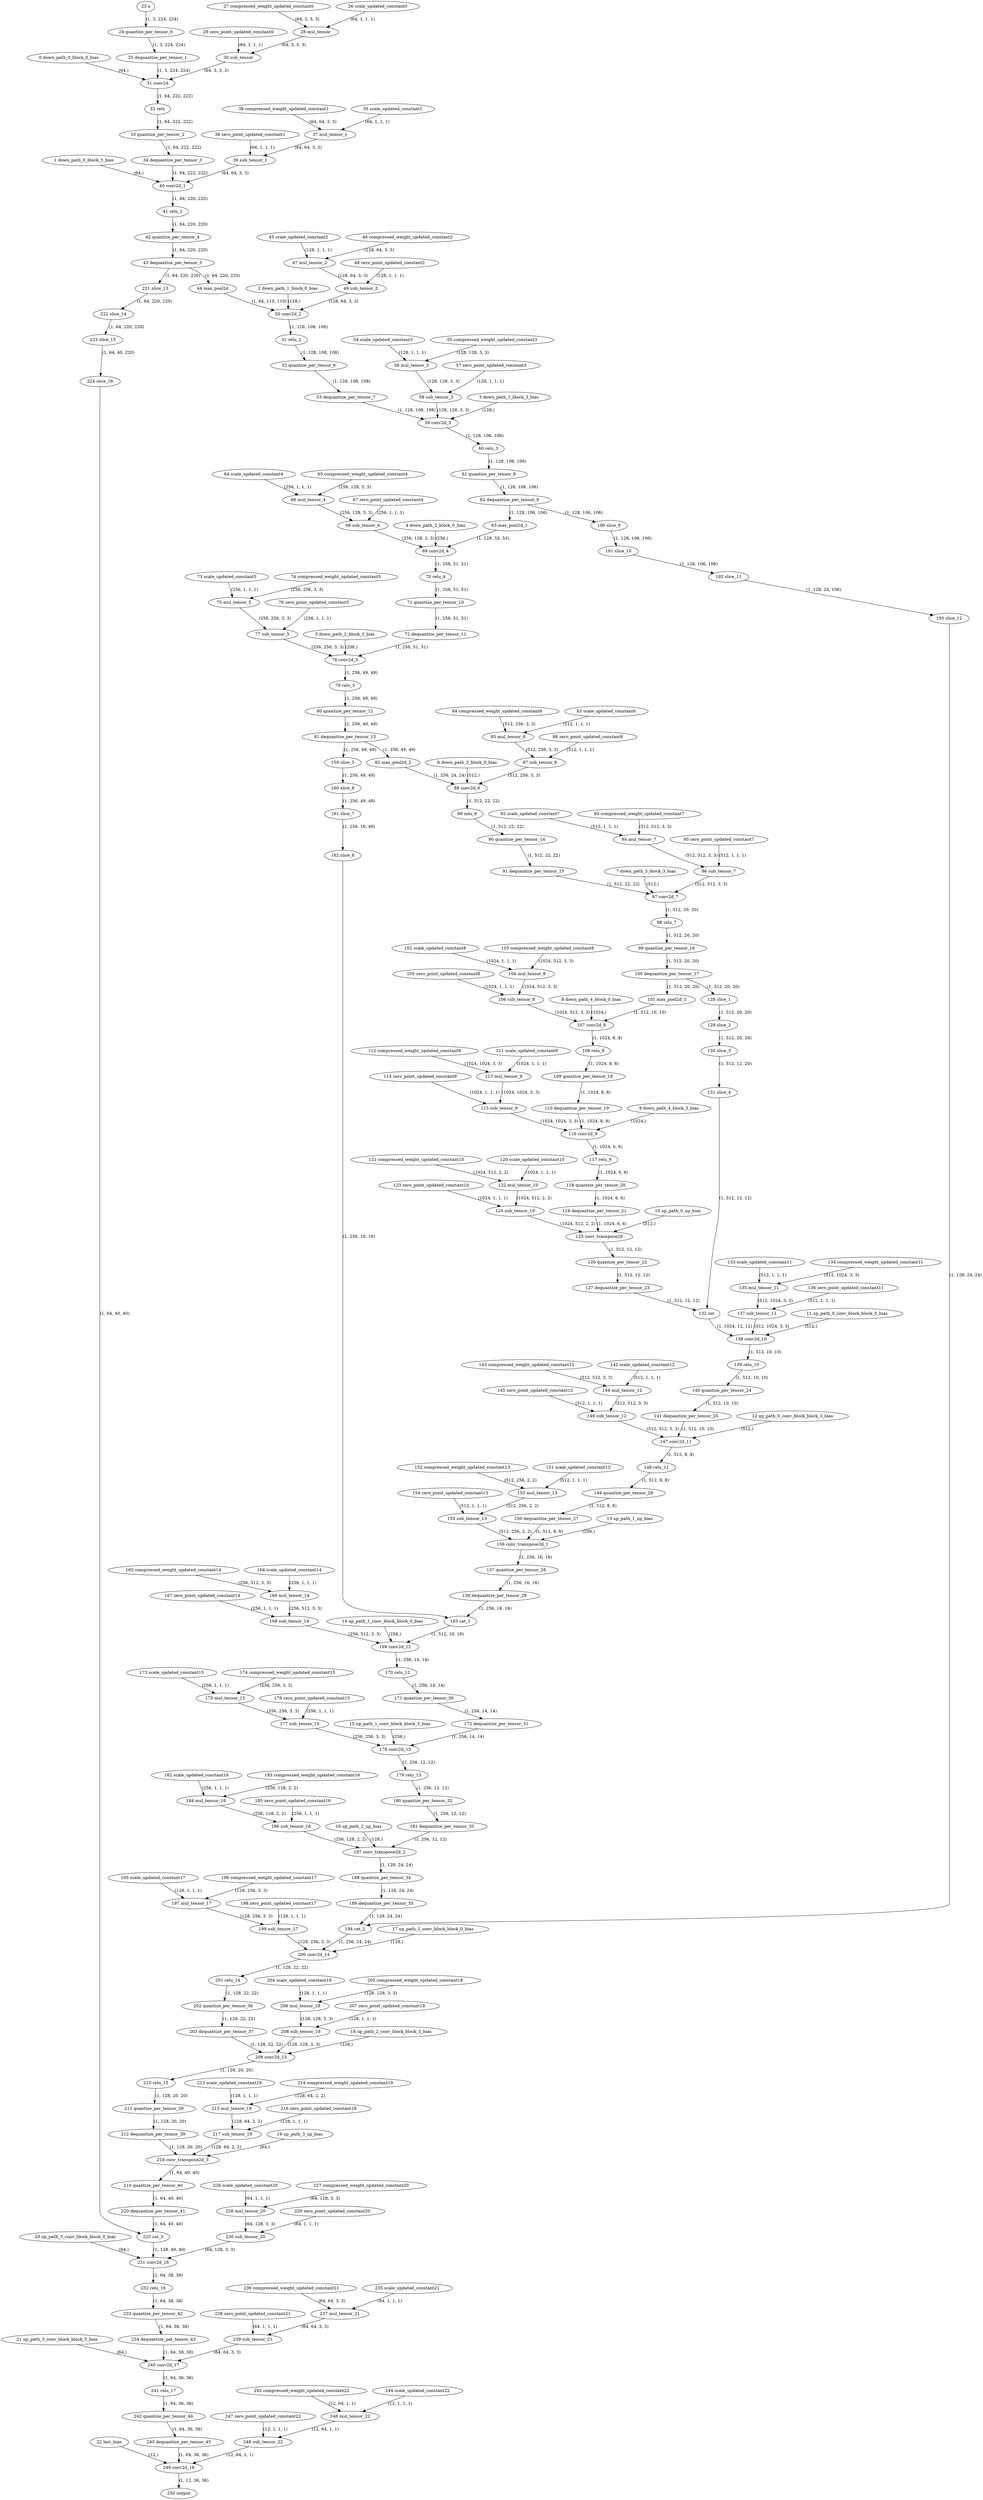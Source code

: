 strict digraph {
"0 down_path_0_block_0_bias" [id=0, type="get_attr"];
"1 down_path_0_block_3_bias" [id=1, type="get_attr"];
"2 down_path_1_block_0_bias" [id=2, type="get_attr"];
"3 down_path_1_block_3_bias" [id=3, type="get_attr"];
"4 down_path_2_block_0_bias" [id=4, type="get_attr"];
"5 down_path_2_block_3_bias" [id=5, type="get_attr"];
"6 down_path_3_block_0_bias" [id=6, type="get_attr"];
"7 down_path_3_block_3_bias" [id=7, type="get_attr"];
"8 down_path_4_block_0_bias" [id=8, type="get_attr"];
"9 down_path_4_block_3_bias" [id=9, type="get_attr"];
"10 up_path_0_up_bias" [id=10, type="get_attr"];
"11 up_path_0_conv_block_block_0_bias" [id=11, type="get_attr"];
"12 up_path_0_conv_block_block_3_bias" [id=12, type="get_attr"];
"13 up_path_1_up_bias" [id=13, type="get_attr"];
"14 up_path_1_conv_block_block_0_bias" [id=14, type="get_attr"];
"15 up_path_1_conv_block_block_3_bias" [id=15, type="get_attr"];
"16 up_path_2_up_bias" [id=16, type="get_attr"];
"17 up_path_2_conv_block_block_0_bias" [id=17, type="get_attr"];
"18 up_path_2_conv_block_block_3_bias" [id=18, type="get_attr"];
"19 up_path_3_up_bias" [id=19, type="get_attr"];
"20 up_path_3_conv_block_block_0_bias" [id=20, type="get_attr"];
"21 up_path_3_conv_block_block_3_bias" [id=21, type="get_attr"];
"22 last_bias" [id=22, type="get_attr"];
"23 x" [id=23, type=input];
"24 quantize_per_tensor_0" [id=24, type="quantize_per_tensor"];
"25 dequantize_per_tensor_1" [id=25, type="dequantize_per_tensor"];
"26 scale_updated_constant0" [id=26, type="get_attr"];
"27 compressed_weight_updated_constant0" [id=27, type="get_attr"];
"28 mul_tensor" [id=28, type=mul];
"29 zero_point_updated_constant0" [id=29, type="get_attr"];
"30 sub_tensor" [id=30, type=sub];
"31 conv2d" [id=31, type=conv2d];
"32 relu" [id=32, type=relu];
"33 quantize_per_tensor_2" [id=33, type="quantize_per_tensor"];
"34 dequantize_per_tensor_3" [id=34, type="dequantize_per_tensor"];
"35 scale_updated_constant1" [id=35, type="get_attr"];
"36 compressed_weight_updated_constant1" [id=36, type="get_attr"];
"37 mul_tensor_1" [id=37, type=mul];
"38 zero_point_updated_constant1" [id=38, type="get_attr"];
"39 sub_tensor_1" [id=39, type=sub];
"40 conv2d_1" [id=40, type=conv2d];
"41 relu_1" [id=41, type=relu];
"42 quantize_per_tensor_4" [id=42, type="quantize_per_tensor"];
"43 dequantize_per_tensor_5" [id=43, type="dequantize_per_tensor"];
"44 max_pool2d" [id=44, type="max_pool2d"];
"45 scale_updated_constant2" [id=45, type="get_attr"];
"46 compressed_weight_updated_constant2" [id=46, type="get_attr"];
"47 mul_tensor_2" [id=47, type=mul];
"48 zero_point_updated_constant2" [id=48, type="get_attr"];
"49 sub_tensor_2" [id=49, type=sub];
"50 conv2d_2" [id=50, type=conv2d];
"51 relu_2" [id=51, type=relu];
"52 quantize_per_tensor_6" [id=52, type="quantize_per_tensor"];
"53 dequantize_per_tensor_7" [id=53, type="dequantize_per_tensor"];
"54 scale_updated_constant3" [id=54, type="get_attr"];
"55 compressed_weight_updated_constant3" [id=55, type="get_attr"];
"56 mul_tensor_3" [id=56, type=mul];
"57 zero_point_updated_constant3" [id=57, type="get_attr"];
"58 sub_tensor_3" [id=58, type=sub];
"59 conv2d_3" [id=59, type=conv2d];
"60 relu_3" [id=60, type=relu];
"61 quantize_per_tensor_8" [id=61, type="quantize_per_tensor"];
"62 dequantize_per_tensor_9" [id=62, type="dequantize_per_tensor"];
"63 max_pool2d_1" [id=63, type="max_pool2d"];
"64 scale_updated_constant4" [id=64, type="get_attr"];
"65 compressed_weight_updated_constant4" [id=65, type="get_attr"];
"66 mul_tensor_4" [id=66, type=mul];
"67 zero_point_updated_constant4" [id=67, type="get_attr"];
"68 sub_tensor_4" [id=68, type=sub];
"69 conv2d_4" [id=69, type=conv2d];
"70 relu_4" [id=70, type=relu];
"71 quantize_per_tensor_10" [id=71, type="quantize_per_tensor"];
"72 dequantize_per_tensor_11" [id=72, type="dequantize_per_tensor"];
"73 scale_updated_constant5" [id=73, type="get_attr"];
"74 compressed_weight_updated_constant5" [id=74, type="get_attr"];
"75 mul_tensor_5" [id=75, type=mul];
"76 zero_point_updated_constant5" [id=76, type="get_attr"];
"77 sub_tensor_5" [id=77, type=sub];
"78 conv2d_5" [id=78, type=conv2d];
"79 relu_5" [id=79, type=relu];
"80 quantize_per_tensor_12" [id=80, type="quantize_per_tensor"];
"81 dequantize_per_tensor_13" [id=81, type="dequantize_per_tensor"];
"82 max_pool2d_2" [id=82, type="max_pool2d"];
"83 scale_updated_constant6" [id=83, type="get_attr"];
"84 compressed_weight_updated_constant6" [id=84, type="get_attr"];
"85 mul_tensor_6" [id=85, type=mul];
"86 zero_point_updated_constant6" [id=86, type="get_attr"];
"87 sub_tensor_6" [id=87, type=sub];
"88 conv2d_6" [id=88, type=conv2d];
"89 relu_6" [id=89, type=relu];
"90 quantize_per_tensor_14" [id=90, type="quantize_per_tensor"];
"91 dequantize_per_tensor_15" [id=91, type="dequantize_per_tensor"];
"92 scale_updated_constant7" [id=92, type="get_attr"];
"93 compressed_weight_updated_constant7" [id=93, type="get_attr"];
"94 mul_tensor_7" [id=94, type=mul];
"95 zero_point_updated_constant7" [id=95, type="get_attr"];
"96 sub_tensor_7" [id=96, type=sub];
"97 conv2d_7" [id=97, type=conv2d];
"98 relu_7" [id=98, type=relu];
"99 quantize_per_tensor_16" [id=99, type="quantize_per_tensor"];
"100 dequantize_per_tensor_17" [id=100, type="dequantize_per_tensor"];
"101 max_pool2d_3" [id=101, type="max_pool2d"];
"102 scale_updated_constant8" [id=102, type="get_attr"];
"103 compressed_weight_updated_constant8" [id=103, type="get_attr"];
"104 mul_tensor_8" [id=104, type=mul];
"105 zero_point_updated_constant8" [id=105, type="get_attr"];
"106 sub_tensor_8" [id=106, type=sub];
"107 conv2d_8" [id=107, type=conv2d];
"108 relu_8" [id=108, type=relu];
"109 quantize_per_tensor_18" [id=109, type="quantize_per_tensor"];
"110 dequantize_per_tensor_19" [id=110, type="dequantize_per_tensor"];
"111 scale_updated_constant9" [id=111, type="get_attr"];
"112 compressed_weight_updated_constant9" [id=112, type="get_attr"];
"113 mul_tensor_9" [id=113, type=mul];
"114 zero_point_updated_constant9" [id=114, type="get_attr"];
"115 sub_tensor_9" [id=115, type=sub];
"116 conv2d_9" [id=116, type=conv2d];
"117 relu_9" [id=117, type=relu];
"118 quantize_per_tensor_20" [id=118, type="quantize_per_tensor"];
"119 dequantize_per_tensor_21" [id=119, type="dequantize_per_tensor"];
"120 scale_updated_constant10" [id=120, type="get_attr"];
"121 compressed_weight_updated_constant10" [id=121, type="get_attr"];
"122 mul_tensor_10" [id=122, type=mul];
"123 zero_point_updated_constant10" [id=123, type="get_attr"];
"124 sub_tensor_10" [id=124, type=sub];
"125 conv_transpose2d" [id=125, type="conv_transpose2d"];
"126 quantize_per_tensor_22" [id=126, type="quantize_per_tensor"];
"127 dequantize_per_tensor_23" [id=127, type="dequantize_per_tensor"];
"128 slice_1" [id=128, type=slice];
"129 slice_2" [id=129, type=slice];
"130 slice_3" [id=130, type=slice];
"131 slice_4" [id=131, type=slice];
"132 cat" [id=132, type=cat];
"133 scale_updated_constant11" [id=133, type="get_attr"];
"134 compressed_weight_updated_constant11" [id=134, type="get_attr"];
"135 mul_tensor_11" [id=135, type=mul];
"136 zero_point_updated_constant11" [id=136, type="get_attr"];
"137 sub_tensor_11" [id=137, type=sub];
"138 conv2d_10" [id=138, type=conv2d];
"139 relu_10" [id=139, type=relu];
"140 quantize_per_tensor_24" [id=140, type="quantize_per_tensor"];
"141 dequantize_per_tensor_25" [id=141, type="dequantize_per_tensor"];
"142 scale_updated_constant12" [id=142, type="get_attr"];
"143 compressed_weight_updated_constant12" [id=143, type="get_attr"];
"144 mul_tensor_12" [id=144, type=mul];
"145 zero_point_updated_constant12" [id=145, type="get_attr"];
"146 sub_tensor_12" [id=146, type=sub];
"147 conv2d_11" [id=147, type=conv2d];
"148 relu_11" [id=148, type=relu];
"149 quantize_per_tensor_26" [id=149, type="quantize_per_tensor"];
"150 dequantize_per_tensor_27" [id=150, type="dequantize_per_tensor"];
"151 scale_updated_constant13" [id=151, type="get_attr"];
"152 compressed_weight_updated_constant13" [id=152, type="get_attr"];
"153 mul_tensor_13" [id=153, type=mul];
"154 zero_point_updated_constant13" [id=154, type="get_attr"];
"155 sub_tensor_13" [id=155, type=sub];
"156 conv_transpose2d_1" [id=156, type="conv_transpose2d"];
"157 quantize_per_tensor_28" [id=157, type="quantize_per_tensor"];
"158 dequantize_per_tensor_29" [id=158, type="dequantize_per_tensor"];
"159 slice_5" [id=159, type=slice];
"160 slice_6" [id=160, type=slice];
"161 slice_7" [id=161, type=slice];
"162 slice_8" [id=162, type=slice];
"163 cat_1" [id=163, type=cat];
"164 scale_updated_constant14" [id=164, type="get_attr"];
"165 compressed_weight_updated_constant14" [id=165, type="get_attr"];
"166 mul_tensor_14" [id=166, type=mul];
"167 zero_point_updated_constant14" [id=167, type="get_attr"];
"168 sub_tensor_14" [id=168, type=sub];
"169 conv2d_12" [id=169, type=conv2d];
"170 relu_12" [id=170, type=relu];
"171 quantize_per_tensor_30" [id=171, type="quantize_per_tensor"];
"172 dequantize_per_tensor_31" [id=172, type="dequantize_per_tensor"];
"173 scale_updated_constant15" [id=173, type="get_attr"];
"174 compressed_weight_updated_constant15" [id=174, type="get_attr"];
"175 mul_tensor_15" [id=175, type=mul];
"176 zero_point_updated_constant15" [id=176, type="get_attr"];
"177 sub_tensor_15" [id=177, type=sub];
"178 conv2d_13" [id=178, type=conv2d];
"179 relu_13" [id=179, type=relu];
"180 quantize_per_tensor_32" [id=180, type="quantize_per_tensor"];
"181 dequantize_per_tensor_33" [id=181, type="dequantize_per_tensor"];
"182 scale_updated_constant16" [id=182, type="get_attr"];
"183 compressed_weight_updated_constant16" [id=183, type="get_attr"];
"184 mul_tensor_16" [id=184, type=mul];
"185 zero_point_updated_constant16" [id=185, type="get_attr"];
"186 sub_tensor_16" [id=186, type=sub];
"187 conv_transpose2d_2" [id=187, type="conv_transpose2d"];
"188 quantize_per_tensor_34" [id=188, type="quantize_per_tensor"];
"189 dequantize_per_tensor_35" [id=189, type="dequantize_per_tensor"];
"190 slice_9" [id=190, type=slice];
"191 slice_10" [id=191, type=slice];
"192 slice_11" [id=192, type=slice];
"193 slice_12" [id=193, type=slice];
"194 cat_2" [id=194, type=cat];
"195 scale_updated_constant17" [id=195, type="get_attr"];
"196 compressed_weight_updated_constant17" [id=196, type="get_attr"];
"197 mul_tensor_17" [id=197, type=mul];
"198 zero_point_updated_constant17" [id=198, type="get_attr"];
"199 sub_tensor_17" [id=199, type=sub];
"200 conv2d_14" [id=200, type=conv2d];
"201 relu_14" [id=201, type=relu];
"202 quantize_per_tensor_36" [id=202, type="quantize_per_tensor"];
"203 dequantize_per_tensor_37" [id=203, type="dequantize_per_tensor"];
"204 scale_updated_constant18" [id=204, type="get_attr"];
"205 compressed_weight_updated_constant18" [id=205, type="get_attr"];
"206 mul_tensor_18" [id=206, type=mul];
"207 zero_point_updated_constant18" [id=207, type="get_attr"];
"208 sub_tensor_18" [id=208, type=sub];
"209 conv2d_15" [id=209, type=conv2d];
"210 relu_15" [id=210, type=relu];
"211 quantize_per_tensor_38" [id=211, type="quantize_per_tensor"];
"212 dequantize_per_tensor_39" [id=212, type="dequantize_per_tensor"];
"213 scale_updated_constant19" [id=213, type="get_attr"];
"214 compressed_weight_updated_constant19" [id=214, type="get_attr"];
"215 mul_tensor_19" [id=215, type=mul];
"216 zero_point_updated_constant19" [id=216, type="get_attr"];
"217 sub_tensor_19" [id=217, type=sub];
"218 conv_transpose2d_3" [id=218, type="conv_transpose2d"];
"219 quantize_per_tensor_40" [id=219, type="quantize_per_tensor"];
"220 dequantize_per_tensor_41" [id=220, type="dequantize_per_tensor"];
"221 slice_13" [id=221, type=slice];
"222 slice_14" [id=222, type=slice];
"223 slice_15" [id=223, type=slice];
"224 slice_16" [id=224, type=slice];
"225 cat_3" [id=225, type=cat];
"226 scale_updated_constant20" [id=226, type="get_attr"];
"227 compressed_weight_updated_constant20" [id=227, type="get_attr"];
"228 mul_tensor_20" [id=228, type=mul];
"229 zero_point_updated_constant20" [id=229, type="get_attr"];
"230 sub_tensor_20" [id=230, type=sub];
"231 conv2d_16" [id=231, type=conv2d];
"232 relu_16" [id=232, type=relu];
"233 quantize_per_tensor_42" [id=233, type="quantize_per_tensor"];
"234 dequantize_per_tensor_43" [id=234, type="dequantize_per_tensor"];
"235 scale_updated_constant21" [id=235, type="get_attr"];
"236 compressed_weight_updated_constant21" [id=236, type="get_attr"];
"237 mul_tensor_21" [id=237, type=mul];
"238 zero_point_updated_constant21" [id=238, type="get_attr"];
"239 sub_tensor_21" [id=239, type=sub];
"240 conv2d_17" [id=240, type=conv2d];
"241 relu_17" [id=241, type=relu];
"242 quantize_per_tensor_44" [id=242, type="quantize_per_tensor"];
"243 dequantize_per_tensor_45" [id=243, type="dequantize_per_tensor"];
"244 scale_updated_constant22" [id=244, type="get_attr"];
"245 compressed_weight_updated_constant22" [id=245, type="get_attr"];
"246 mul_tensor_22" [id=246, type=mul];
"247 zero_point_updated_constant22" [id=247, type="get_attr"];
"248 sub_tensor_22" [id=248, type=sub];
"249 conv2d_18" [id=249, type=conv2d];
"250 output" [id=250, type=output];
"0 down_path_0_block_0_bias" -> "31 conv2d" [style=solid, label="(64,)"];
"1 down_path_0_block_3_bias" -> "40 conv2d_1" [style=solid, label="(64,)"];
"2 down_path_1_block_0_bias" -> "50 conv2d_2" [style=solid, label="(128,)"];
"3 down_path_1_block_3_bias" -> "59 conv2d_3" [style=solid, label="(128,)"];
"4 down_path_2_block_0_bias" -> "69 conv2d_4" [style=solid, label="(256,)"];
"5 down_path_2_block_3_bias" -> "78 conv2d_5" [style=solid, label="(256,)"];
"6 down_path_3_block_0_bias" -> "88 conv2d_6" [style=solid, label="(512,)"];
"7 down_path_3_block_3_bias" -> "97 conv2d_7" [style=solid, label="(512,)"];
"8 down_path_4_block_0_bias" -> "107 conv2d_8" [style=solid, label="(1024,)"];
"9 down_path_4_block_3_bias" -> "116 conv2d_9" [style=solid, label="(1024,)"];
"10 up_path_0_up_bias" -> "125 conv_transpose2d" [style=solid, label="(512,)"];
"11 up_path_0_conv_block_block_0_bias" -> "138 conv2d_10" [style=solid, label="(512,)"];
"12 up_path_0_conv_block_block_3_bias" -> "147 conv2d_11" [style=solid, label="(512,)"];
"13 up_path_1_up_bias" -> "156 conv_transpose2d_1" [style=solid, label="(256,)"];
"14 up_path_1_conv_block_block_0_bias" -> "169 conv2d_12" [style=solid, label="(256,)"];
"15 up_path_1_conv_block_block_3_bias" -> "178 conv2d_13" [style=solid, label="(256,)"];
"16 up_path_2_up_bias" -> "187 conv_transpose2d_2" [style=solid, label="(128,)"];
"17 up_path_2_conv_block_block_0_bias" -> "200 conv2d_14" [style=solid, label="(128,)"];
"18 up_path_2_conv_block_block_3_bias" -> "209 conv2d_15" [style=solid, label="(128,)"];
"19 up_path_3_up_bias" -> "218 conv_transpose2d_3" [style=solid, label="(64,)"];
"20 up_path_3_conv_block_block_0_bias" -> "231 conv2d_16" [style=solid, label="(64,)"];
"21 up_path_3_conv_block_block_3_bias" -> "240 conv2d_17" [style=solid, label="(64,)"];
"22 last_bias" -> "249 conv2d_18" [style=solid, label="(12,)"];
"23 x" -> "24 quantize_per_tensor_0" [style=solid, label="(1, 3, 224, 224)"];
"24 quantize_per_tensor_0" -> "25 dequantize_per_tensor_1" [style=solid, label="(1, 3, 224, 224)"];
"25 dequantize_per_tensor_1" -> "31 conv2d" [style=solid, label="(1, 3, 224, 224)"];
"26 scale_updated_constant0" -> "28 mul_tensor" [style=solid, label="(64, 1, 1, 1)"];
"27 compressed_weight_updated_constant0" -> "28 mul_tensor" [style=solid, label="(64, 3, 3, 3)"];
"28 mul_tensor" -> "30 sub_tensor" [style=solid, label="(64, 3, 3, 3)"];
"29 zero_point_updated_constant0" -> "30 sub_tensor" [style=solid, label="(64, 1, 1, 1)"];
"30 sub_tensor" -> "31 conv2d" [style=solid, label="(64, 3, 3, 3)"];
"31 conv2d" -> "32 relu" [style=solid, label="(1, 64, 222, 222)"];
"32 relu" -> "33 quantize_per_tensor_2" [style=solid, label="(1, 64, 222, 222)"];
"33 quantize_per_tensor_2" -> "34 dequantize_per_tensor_3" [style=solid, label="(1, 64, 222, 222)"];
"34 dequantize_per_tensor_3" -> "40 conv2d_1" [style=solid, label="(1, 64, 222, 222)"];
"35 scale_updated_constant1" -> "37 mul_tensor_1" [style=solid, label="(64, 1, 1, 1)"];
"36 compressed_weight_updated_constant1" -> "37 mul_tensor_1" [style=solid, label="(64, 64, 3, 3)"];
"37 mul_tensor_1" -> "39 sub_tensor_1" [style=solid, label="(64, 64, 3, 3)"];
"38 zero_point_updated_constant1" -> "39 sub_tensor_1" [style=solid, label="(64, 1, 1, 1)"];
"39 sub_tensor_1" -> "40 conv2d_1" [style=solid, label="(64, 64, 3, 3)"];
"40 conv2d_1" -> "41 relu_1" [style=solid, label="(1, 64, 220, 220)"];
"41 relu_1" -> "42 quantize_per_tensor_4" [style=solid, label="(1, 64, 220, 220)"];
"42 quantize_per_tensor_4" -> "43 dequantize_per_tensor_5" [style=solid, label="(1, 64, 220, 220)"];
"43 dequantize_per_tensor_5" -> "44 max_pool2d" [style=solid, label="(1, 64, 220, 220)"];
"43 dequantize_per_tensor_5" -> "221 slice_13" [style=solid, label="(1, 64, 220, 220)"];
"44 max_pool2d" -> "50 conv2d_2" [style=solid, label="(1, 64, 110, 110)"];
"45 scale_updated_constant2" -> "47 mul_tensor_2" [style=solid, label="(128, 1, 1, 1)"];
"46 compressed_weight_updated_constant2" -> "47 mul_tensor_2" [style=solid, label="(128, 64, 3, 3)"];
"47 mul_tensor_2" -> "49 sub_tensor_2" [style=solid, label="(128, 64, 3, 3)"];
"48 zero_point_updated_constant2" -> "49 sub_tensor_2" [style=solid, label="(128, 1, 1, 1)"];
"49 sub_tensor_2" -> "50 conv2d_2" [style=solid, label="(128, 64, 3, 3)"];
"50 conv2d_2" -> "51 relu_2" [style=solid, label="(1, 128, 108, 108)"];
"51 relu_2" -> "52 quantize_per_tensor_6" [style=solid, label="(1, 128, 108, 108)"];
"52 quantize_per_tensor_6" -> "53 dequantize_per_tensor_7" [style=solid, label="(1, 128, 108, 108)"];
"53 dequantize_per_tensor_7" -> "59 conv2d_3" [style=solid, label="(1, 128, 108, 108)"];
"54 scale_updated_constant3" -> "56 mul_tensor_3" [style=solid, label="(128, 1, 1, 1)"];
"55 compressed_weight_updated_constant3" -> "56 mul_tensor_3" [style=solid, label="(128, 128, 3, 3)"];
"56 mul_tensor_3" -> "58 sub_tensor_3" [style=solid, label="(128, 128, 3, 3)"];
"57 zero_point_updated_constant3" -> "58 sub_tensor_3" [style=solid, label="(128, 1, 1, 1)"];
"58 sub_tensor_3" -> "59 conv2d_3" [style=solid, label="(128, 128, 3, 3)"];
"59 conv2d_3" -> "60 relu_3" [style=solid, label="(1, 128, 106, 106)"];
"60 relu_3" -> "61 quantize_per_tensor_8" [style=solid, label="(1, 128, 106, 106)"];
"61 quantize_per_tensor_8" -> "62 dequantize_per_tensor_9" [style=solid, label="(1, 128, 106, 106)"];
"62 dequantize_per_tensor_9" -> "63 max_pool2d_1" [style=solid, label="(1, 128, 106, 106)"];
"62 dequantize_per_tensor_9" -> "190 slice_9" [style=solid, label="(1, 128, 106, 106)"];
"63 max_pool2d_1" -> "69 conv2d_4" [style=solid, label="(1, 128, 53, 53)"];
"64 scale_updated_constant4" -> "66 mul_tensor_4" [style=solid, label="(256, 1, 1, 1)"];
"65 compressed_weight_updated_constant4" -> "66 mul_tensor_4" [style=solid, label="(256, 128, 3, 3)"];
"66 mul_tensor_4" -> "68 sub_tensor_4" [style=solid, label="(256, 128, 3, 3)"];
"67 zero_point_updated_constant4" -> "68 sub_tensor_4" [style=solid, label="(256, 1, 1, 1)"];
"68 sub_tensor_4" -> "69 conv2d_4" [style=solid, label="(256, 128, 3, 3)"];
"69 conv2d_4" -> "70 relu_4" [style=solid, label="(1, 256, 51, 51)"];
"70 relu_4" -> "71 quantize_per_tensor_10" [style=solid, label="(1, 256, 51, 51)"];
"71 quantize_per_tensor_10" -> "72 dequantize_per_tensor_11" [style=solid, label="(1, 256, 51, 51)"];
"72 dequantize_per_tensor_11" -> "78 conv2d_5" [style=solid, label="(1, 256, 51, 51)"];
"73 scale_updated_constant5" -> "75 mul_tensor_5" [style=solid, label="(256, 1, 1, 1)"];
"74 compressed_weight_updated_constant5" -> "75 mul_tensor_5" [style=solid, label="(256, 256, 3, 3)"];
"75 mul_tensor_5" -> "77 sub_tensor_5" [style=solid, label="(256, 256, 3, 3)"];
"76 zero_point_updated_constant5" -> "77 sub_tensor_5" [style=solid, label="(256, 1, 1, 1)"];
"77 sub_tensor_5" -> "78 conv2d_5" [style=solid, label="(256, 256, 3, 3)"];
"78 conv2d_5" -> "79 relu_5" [style=solid, label="(1, 256, 49, 49)"];
"79 relu_5" -> "80 quantize_per_tensor_12" [style=solid, label="(1, 256, 49, 49)"];
"80 quantize_per_tensor_12" -> "81 dequantize_per_tensor_13" [style=solid, label="(1, 256, 49, 49)"];
"81 dequantize_per_tensor_13" -> "82 max_pool2d_2" [style=solid, label="(1, 256, 49, 49)"];
"81 dequantize_per_tensor_13" -> "159 slice_5" [style=solid, label="(1, 256, 49, 49)"];
"82 max_pool2d_2" -> "88 conv2d_6" [style=solid, label="(1, 256, 24, 24)"];
"83 scale_updated_constant6" -> "85 mul_tensor_6" [style=solid, label="(512, 1, 1, 1)"];
"84 compressed_weight_updated_constant6" -> "85 mul_tensor_6" [style=solid, label="(512, 256, 3, 3)"];
"85 mul_tensor_6" -> "87 sub_tensor_6" [style=solid, label="(512, 256, 3, 3)"];
"86 zero_point_updated_constant6" -> "87 sub_tensor_6" [style=solid, label="(512, 1, 1, 1)"];
"87 sub_tensor_6" -> "88 conv2d_6" [style=solid, label="(512, 256, 3, 3)"];
"88 conv2d_6" -> "89 relu_6" [style=solid, label="(1, 512, 22, 22)"];
"89 relu_6" -> "90 quantize_per_tensor_14" [style=solid, label="(1, 512, 22, 22)"];
"90 quantize_per_tensor_14" -> "91 dequantize_per_tensor_15" [style=solid, label="(1, 512, 22, 22)"];
"91 dequantize_per_tensor_15" -> "97 conv2d_7" [style=solid, label="(1, 512, 22, 22)"];
"92 scale_updated_constant7" -> "94 mul_tensor_7" [style=solid, label="(512, 1, 1, 1)"];
"93 compressed_weight_updated_constant7" -> "94 mul_tensor_7" [style=solid, label="(512, 512, 3, 3)"];
"94 mul_tensor_7" -> "96 sub_tensor_7" [style=solid, label="(512, 512, 3, 3)"];
"95 zero_point_updated_constant7" -> "96 sub_tensor_7" [style=solid, label="(512, 1, 1, 1)"];
"96 sub_tensor_7" -> "97 conv2d_7" [style=solid, label="(512, 512, 3, 3)"];
"97 conv2d_7" -> "98 relu_7" [style=solid, label="(1, 512, 20, 20)"];
"98 relu_7" -> "99 quantize_per_tensor_16" [style=solid, label="(1, 512, 20, 20)"];
"99 quantize_per_tensor_16" -> "100 dequantize_per_tensor_17" [style=solid, label="(1, 512, 20, 20)"];
"100 dequantize_per_tensor_17" -> "101 max_pool2d_3" [style=solid, label="(1, 512, 20, 20)"];
"100 dequantize_per_tensor_17" -> "128 slice_1" [style=solid, label="(1, 512, 20, 20)"];
"101 max_pool2d_3" -> "107 conv2d_8" [style=solid, label="(1, 512, 10, 10)"];
"102 scale_updated_constant8" -> "104 mul_tensor_8" [style=solid, label="(1024, 1, 1, 1)"];
"103 compressed_weight_updated_constant8" -> "104 mul_tensor_8" [style=solid, label="(1024, 512, 3, 3)"];
"104 mul_tensor_8" -> "106 sub_tensor_8" [style=solid, label="(1024, 512, 3, 3)"];
"105 zero_point_updated_constant8" -> "106 sub_tensor_8" [style=solid, label="(1024, 1, 1, 1)"];
"106 sub_tensor_8" -> "107 conv2d_8" [style=solid, label="(1024, 512, 3, 3)"];
"107 conv2d_8" -> "108 relu_8" [style=solid, label="(1, 1024, 8, 8)"];
"108 relu_8" -> "109 quantize_per_tensor_18" [style=solid, label="(1, 1024, 8, 8)"];
"109 quantize_per_tensor_18" -> "110 dequantize_per_tensor_19" [style=solid, label="(1, 1024, 8, 8)"];
"110 dequantize_per_tensor_19" -> "116 conv2d_9" [style=solid, label="(1, 1024, 8, 8)"];
"111 scale_updated_constant9" -> "113 mul_tensor_9" [style=solid, label="(1024, 1, 1, 1)"];
"112 compressed_weight_updated_constant9" -> "113 mul_tensor_9" [style=solid, label="(1024, 1024, 3, 3)"];
"113 mul_tensor_9" -> "115 sub_tensor_9" [style=solid, label="(1024, 1024, 3, 3)"];
"114 zero_point_updated_constant9" -> "115 sub_tensor_9" [style=solid, label="(1024, 1, 1, 1)"];
"115 sub_tensor_9" -> "116 conv2d_9" [style=solid, label="(1024, 1024, 3, 3)"];
"116 conv2d_9" -> "117 relu_9" [style=solid, label="(1, 1024, 6, 6)"];
"117 relu_9" -> "118 quantize_per_tensor_20" [style=solid, label="(1, 1024, 6, 6)"];
"118 quantize_per_tensor_20" -> "119 dequantize_per_tensor_21" [style=solid, label="(1, 1024, 6, 6)"];
"119 dequantize_per_tensor_21" -> "125 conv_transpose2d" [style=solid, label="(1, 1024, 6, 6)"];
"120 scale_updated_constant10" -> "122 mul_tensor_10" [style=solid, label="(1024, 1, 1, 1)"];
"121 compressed_weight_updated_constant10" -> "122 mul_tensor_10" [style=solid, label="(1024, 512, 2, 2)"];
"122 mul_tensor_10" -> "124 sub_tensor_10" [style=solid, label="(1024, 512, 2, 2)"];
"123 zero_point_updated_constant10" -> "124 sub_tensor_10" [style=solid, label="(1024, 1, 1, 1)"];
"124 sub_tensor_10" -> "125 conv_transpose2d" [style=solid, label="(1024, 512, 2, 2)"];
"125 conv_transpose2d" -> "126 quantize_per_tensor_22" [style=solid, label="(1, 512, 12, 12)"];
"126 quantize_per_tensor_22" -> "127 dequantize_per_tensor_23" [style=solid, label="(1, 512, 12, 12)"];
"127 dequantize_per_tensor_23" -> "132 cat" [style=solid, label="(1, 512, 12, 12)"];
"128 slice_1" -> "129 slice_2" [style=solid, label="(1, 512, 20, 20)"];
"129 slice_2" -> "130 slice_3" [style=solid, label="(1, 512, 20, 20)"];
"130 slice_3" -> "131 slice_4" [style=solid, label="(1, 512, 12, 20)"];
"131 slice_4" -> "132 cat" [style=solid, label="(1, 512, 12, 12)"];
"132 cat" -> "138 conv2d_10" [style=solid, label="(1, 1024, 12, 12)"];
"133 scale_updated_constant11" -> "135 mul_tensor_11" [style=solid, label="(512, 1, 1, 1)"];
"134 compressed_weight_updated_constant11" -> "135 mul_tensor_11" [style=solid, label="(512, 1024, 3, 3)"];
"135 mul_tensor_11" -> "137 sub_tensor_11" [style=solid, label="(512, 1024, 3, 3)"];
"136 zero_point_updated_constant11" -> "137 sub_tensor_11" [style=solid, label="(512, 1, 1, 1)"];
"137 sub_tensor_11" -> "138 conv2d_10" [style=solid, label="(512, 1024, 3, 3)"];
"138 conv2d_10" -> "139 relu_10" [style=solid, label="(1, 512, 10, 10)"];
"139 relu_10" -> "140 quantize_per_tensor_24" [style=solid, label="(1, 512, 10, 10)"];
"140 quantize_per_tensor_24" -> "141 dequantize_per_tensor_25" [style=solid, label="(1, 512, 10, 10)"];
"141 dequantize_per_tensor_25" -> "147 conv2d_11" [style=solid, label="(1, 512, 10, 10)"];
"142 scale_updated_constant12" -> "144 mul_tensor_12" [style=solid, label="(512, 1, 1, 1)"];
"143 compressed_weight_updated_constant12" -> "144 mul_tensor_12" [style=solid, label="(512, 512, 3, 3)"];
"144 mul_tensor_12" -> "146 sub_tensor_12" [style=solid, label="(512, 512, 3, 3)"];
"145 zero_point_updated_constant12" -> "146 sub_tensor_12" [style=solid, label="(512, 1, 1, 1)"];
"146 sub_tensor_12" -> "147 conv2d_11" [style=solid, label="(512, 512, 3, 3)"];
"147 conv2d_11" -> "148 relu_11" [style=solid, label="(1, 512, 8, 8)"];
"148 relu_11" -> "149 quantize_per_tensor_26" [style=solid, label="(1, 512, 8, 8)"];
"149 quantize_per_tensor_26" -> "150 dequantize_per_tensor_27" [style=solid, label="(1, 512, 8, 8)"];
"150 dequantize_per_tensor_27" -> "156 conv_transpose2d_1" [style=solid, label="(1, 512, 8, 8)"];
"151 scale_updated_constant13" -> "153 mul_tensor_13" [style=solid, label="(512, 1, 1, 1)"];
"152 compressed_weight_updated_constant13" -> "153 mul_tensor_13" [style=solid, label="(512, 256, 2, 2)"];
"153 mul_tensor_13" -> "155 sub_tensor_13" [style=solid, label="(512, 256, 2, 2)"];
"154 zero_point_updated_constant13" -> "155 sub_tensor_13" [style=solid, label="(512, 1, 1, 1)"];
"155 sub_tensor_13" -> "156 conv_transpose2d_1" [style=solid, label="(512, 256, 2, 2)"];
"156 conv_transpose2d_1" -> "157 quantize_per_tensor_28" [style=solid, label="(1, 256, 16, 16)"];
"157 quantize_per_tensor_28" -> "158 dequantize_per_tensor_29" [style=solid, label="(1, 256, 16, 16)"];
"158 dequantize_per_tensor_29" -> "163 cat_1" [style=solid, label="(1, 256, 16, 16)"];
"159 slice_5" -> "160 slice_6" [style=solid, label="(1, 256, 49, 49)"];
"160 slice_6" -> "161 slice_7" [style=solid, label="(1, 256, 49, 49)"];
"161 slice_7" -> "162 slice_8" [style=solid, label="(1, 256, 16, 49)"];
"162 slice_8" -> "163 cat_1" [style=solid, label="(1, 256, 16, 16)"];
"163 cat_1" -> "169 conv2d_12" [style=solid, label="(1, 512, 16, 16)"];
"164 scale_updated_constant14" -> "166 mul_tensor_14" [style=solid, label="(256, 1, 1, 1)"];
"165 compressed_weight_updated_constant14" -> "166 mul_tensor_14" [style=solid, label="(256, 512, 3, 3)"];
"166 mul_tensor_14" -> "168 sub_tensor_14" [style=solid, label="(256, 512, 3, 3)"];
"167 zero_point_updated_constant14" -> "168 sub_tensor_14" [style=solid, label="(256, 1, 1, 1)"];
"168 sub_tensor_14" -> "169 conv2d_12" [style=solid, label="(256, 512, 3, 3)"];
"169 conv2d_12" -> "170 relu_12" [style=solid, label="(1, 256, 14, 14)"];
"170 relu_12" -> "171 quantize_per_tensor_30" [style=solid, label="(1, 256, 14, 14)"];
"171 quantize_per_tensor_30" -> "172 dequantize_per_tensor_31" [style=solid, label="(1, 256, 14, 14)"];
"172 dequantize_per_tensor_31" -> "178 conv2d_13" [style=solid, label="(1, 256, 14, 14)"];
"173 scale_updated_constant15" -> "175 mul_tensor_15" [style=solid, label="(256, 1, 1, 1)"];
"174 compressed_weight_updated_constant15" -> "175 mul_tensor_15" [style=solid, label="(256, 256, 3, 3)"];
"175 mul_tensor_15" -> "177 sub_tensor_15" [style=solid, label="(256, 256, 3, 3)"];
"176 zero_point_updated_constant15" -> "177 sub_tensor_15" [style=solid, label="(256, 1, 1, 1)"];
"177 sub_tensor_15" -> "178 conv2d_13" [style=solid, label="(256, 256, 3, 3)"];
"178 conv2d_13" -> "179 relu_13" [style=solid, label="(1, 256, 12, 12)"];
"179 relu_13" -> "180 quantize_per_tensor_32" [style=solid, label="(1, 256, 12, 12)"];
"180 quantize_per_tensor_32" -> "181 dequantize_per_tensor_33" [style=solid, label="(1, 256, 12, 12)"];
"181 dequantize_per_tensor_33" -> "187 conv_transpose2d_2" [style=solid, label="(1, 256, 12, 12)"];
"182 scale_updated_constant16" -> "184 mul_tensor_16" [style=solid, label="(256, 1, 1, 1)"];
"183 compressed_weight_updated_constant16" -> "184 mul_tensor_16" [style=solid, label="(256, 128, 2, 2)"];
"184 mul_tensor_16" -> "186 sub_tensor_16" [style=solid, label="(256, 128, 2, 2)"];
"185 zero_point_updated_constant16" -> "186 sub_tensor_16" [style=solid, label="(256, 1, 1, 1)"];
"186 sub_tensor_16" -> "187 conv_transpose2d_2" [style=solid, label="(256, 128, 2, 2)"];
"187 conv_transpose2d_2" -> "188 quantize_per_tensor_34" [style=solid, label="(1, 128, 24, 24)"];
"188 quantize_per_tensor_34" -> "189 dequantize_per_tensor_35" [style=solid, label="(1, 128, 24, 24)"];
"189 dequantize_per_tensor_35" -> "194 cat_2" [style=solid, label="(1, 128, 24, 24)"];
"190 slice_9" -> "191 slice_10" [style=solid, label="(1, 128, 106, 106)"];
"191 slice_10" -> "192 slice_11" [style=solid, label="(1, 128, 106, 106)"];
"192 slice_11" -> "193 slice_12" [style=solid, label="(1, 128, 24, 106)"];
"193 slice_12" -> "194 cat_2" [style=solid, label="(1, 128, 24, 24)"];
"194 cat_2" -> "200 conv2d_14" [style=solid, label="(1, 256, 24, 24)"];
"195 scale_updated_constant17" -> "197 mul_tensor_17" [style=solid, label="(128, 1, 1, 1)"];
"196 compressed_weight_updated_constant17" -> "197 mul_tensor_17" [style=solid, label="(128, 256, 3, 3)"];
"197 mul_tensor_17" -> "199 sub_tensor_17" [style=solid, label="(128, 256, 3, 3)"];
"198 zero_point_updated_constant17" -> "199 sub_tensor_17" [style=solid, label="(128, 1, 1, 1)"];
"199 sub_tensor_17" -> "200 conv2d_14" [style=solid, label="(128, 256, 3, 3)"];
"200 conv2d_14" -> "201 relu_14" [style=solid, label="(1, 128, 22, 22)"];
"201 relu_14" -> "202 quantize_per_tensor_36" [style=solid, label="(1, 128, 22, 22)"];
"202 quantize_per_tensor_36" -> "203 dequantize_per_tensor_37" [style=solid, label="(1, 128, 22, 22)"];
"203 dequantize_per_tensor_37" -> "209 conv2d_15" [style=solid, label="(1, 128, 22, 22)"];
"204 scale_updated_constant18" -> "206 mul_tensor_18" [style=solid, label="(128, 1, 1, 1)"];
"205 compressed_weight_updated_constant18" -> "206 mul_tensor_18" [style=solid, label="(128, 128, 3, 3)"];
"206 mul_tensor_18" -> "208 sub_tensor_18" [style=solid, label="(128, 128, 3, 3)"];
"207 zero_point_updated_constant18" -> "208 sub_tensor_18" [style=solid, label="(128, 1, 1, 1)"];
"208 sub_tensor_18" -> "209 conv2d_15" [style=solid, label="(128, 128, 3, 3)"];
"209 conv2d_15" -> "210 relu_15" [style=solid, label="(1, 128, 20, 20)"];
"210 relu_15" -> "211 quantize_per_tensor_38" [style=solid, label="(1, 128, 20, 20)"];
"211 quantize_per_tensor_38" -> "212 dequantize_per_tensor_39" [style=solid, label="(1, 128, 20, 20)"];
"212 dequantize_per_tensor_39" -> "218 conv_transpose2d_3" [style=solid, label="(1, 128, 20, 20)"];
"213 scale_updated_constant19" -> "215 mul_tensor_19" [style=solid, label="(128, 1, 1, 1)"];
"214 compressed_weight_updated_constant19" -> "215 mul_tensor_19" [style=solid, label="(128, 64, 2, 2)"];
"215 mul_tensor_19" -> "217 sub_tensor_19" [style=solid, label="(128, 64, 2, 2)"];
"216 zero_point_updated_constant19" -> "217 sub_tensor_19" [style=solid, label="(128, 1, 1, 1)"];
"217 sub_tensor_19" -> "218 conv_transpose2d_3" [style=solid, label="(128, 64, 2, 2)"];
"218 conv_transpose2d_3" -> "219 quantize_per_tensor_40" [style=solid, label="(1, 64, 40, 40)"];
"219 quantize_per_tensor_40" -> "220 dequantize_per_tensor_41" [style=solid, label="(1, 64, 40, 40)"];
"220 dequantize_per_tensor_41" -> "225 cat_3" [style=solid, label="(1, 64, 40, 40)"];
"221 slice_13" -> "222 slice_14" [style=solid, label="(1, 64, 220, 220)"];
"222 slice_14" -> "223 slice_15" [style=solid, label="(1, 64, 220, 220)"];
"223 slice_15" -> "224 slice_16" [style=solid, label="(1, 64, 40, 220)"];
"224 slice_16" -> "225 cat_3" [style=solid, label="(1, 64, 40, 40)"];
"225 cat_3" -> "231 conv2d_16" [style=solid, label="(1, 128, 40, 40)"];
"226 scale_updated_constant20" -> "228 mul_tensor_20" [style=solid, label="(64, 1, 1, 1)"];
"227 compressed_weight_updated_constant20" -> "228 mul_tensor_20" [style=solid, label="(64, 128, 3, 3)"];
"228 mul_tensor_20" -> "230 sub_tensor_20" [style=solid, label="(64, 128, 3, 3)"];
"229 zero_point_updated_constant20" -> "230 sub_tensor_20" [style=solid, label="(64, 1, 1, 1)"];
"230 sub_tensor_20" -> "231 conv2d_16" [style=solid, label="(64, 128, 3, 3)"];
"231 conv2d_16" -> "232 relu_16" [style=solid, label="(1, 64, 38, 38)"];
"232 relu_16" -> "233 quantize_per_tensor_42" [style=solid, label="(1, 64, 38, 38)"];
"233 quantize_per_tensor_42" -> "234 dequantize_per_tensor_43" [style=solid, label="(1, 64, 38, 38)"];
"234 dequantize_per_tensor_43" -> "240 conv2d_17" [style=solid, label="(1, 64, 38, 38)"];
"235 scale_updated_constant21" -> "237 mul_tensor_21" [style=solid, label="(64, 1, 1, 1)"];
"236 compressed_weight_updated_constant21" -> "237 mul_tensor_21" [style=solid, label="(64, 64, 3, 3)"];
"237 mul_tensor_21" -> "239 sub_tensor_21" [style=solid, label="(64, 64, 3, 3)"];
"238 zero_point_updated_constant21" -> "239 sub_tensor_21" [style=solid, label="(64, 1, 1, 1)"];
"239 sub_tensor_21" -> "240 conv2d_17" [style=solid, label="(64, 64, 3, 3)"];
"240 conv2d_17" -> "241 relu_17" [style=solid, label="(1, 64, 36, 36)"];
"241 relu_17" -> "242 quantize_per_tensor_44" [style=solid, label="(1, 64, 36, 36)"];
"242 quantize_per_tensor_44" -> "243 dequantize_per_tensor_45" [style=solid, label="(1, 64, 36, 36)"];
"243 dequantize_per_tensor_45" -> "249 conv2d_18" [style=solid, label="(1, 64, 36, 36)"];
"244 scale_updated_constant22" -> "246 mul_tensor_22" [style=solid, label="(12, 1, 1, 1)"];
"245 compressed_weight_updated_constant22" -> "246 mul_tensor_22" [style=solid, label="(12, 64, 1, 1)"];
"246 mul_tensor_22" -> "248 sub_tensor_22" [style=solid, label="(12, 64, 1, 1)"];
"247 zero_point_updated_constant22" -> "248 sub_tensor_22" [style=solid, label="(12, 1, 1, 1)"];
"248 sub_tensor_22" -> "249 conv2d_18" [style=solid, label="(12, 64, 1, 1)"];
"249 conv2d_18" -> "250 output" [style=solid, label="(1, 12, 36, 36)"];
}

